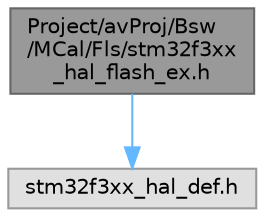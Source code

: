 digraph "Project/avProj/Bsw/MCal/Fls/stm32f3xx_hal_flash_ex.h"
{
 // LATEX_PDF_SIZE
  bgcolor="transparent";
  edge [fontname=Helvetica,fontsize=10,labelfontname=Helvetica,labelfontsize=10];
  node [fontname=Helvetica,fontsize=10,shape=box,height=0.2,width=0.4];
  Node1 [id="Node000001",label="Project/avProj/Bsw\l/MCal/Fls/stm32f3xx\l_hal_flash_ex.h",height=0.2,width=0.4,color="gray40", fillcolor="grey60", style="filled", fontcolor="black",tooltip="Header file of Flash HAL Extended module."];
  Node1 -> Node2 [id="edge1_Node000001_Node000002",color="steelblue1",style="solid",tooltip=" "];
  Node2 [id="Node000002",label="stm32f3xx_hal_def.h",height=0.2,width=0.4,color="grey60", fillcolor="#E0E0E0", style="filled",tooltip=" "];
}
